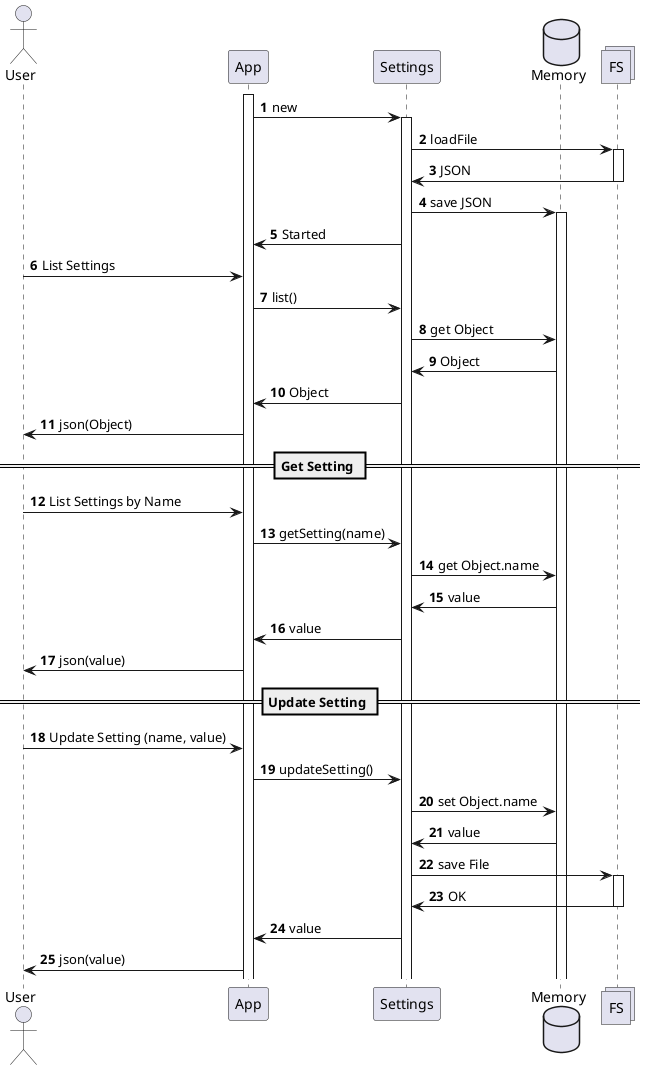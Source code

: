 @startuml
actor User
participant App
participant Settings
database Memory
collections FS
autonumber

activate App
App -> Settings: new
activate Settings
Settings -> FS: loadFile
activate FS
FS -> Settings: JSON
deactivate FS
Settings -> Memory: save JSON
activate Memory
Settings -> App: Started

User -> App: List Settings
App -> Settings: list()
Settings -> Memory: get Object
Memory -> Settings: Object
Settings -> App: Object
App -> User: json(Object)

== Get Setting ==
User -> App: List Settings by Name
App -> Settings: getSetting(name)
Settings -> Memory: get Object.name
Memory -> Settings: value
Settings -> App: value
App -> User: json(value)

== Update Setting ==
User -> App: Update Setting (name, value)
App -> Settings: updateSetting()
Settings -> Memory: set Object.name
Memory -> Settings: value
Settings -> FS: save File
activate FS
FS -> Settings: OK
deactivate FS
Settings -> App: value
App -> User: json(value)
@enduml